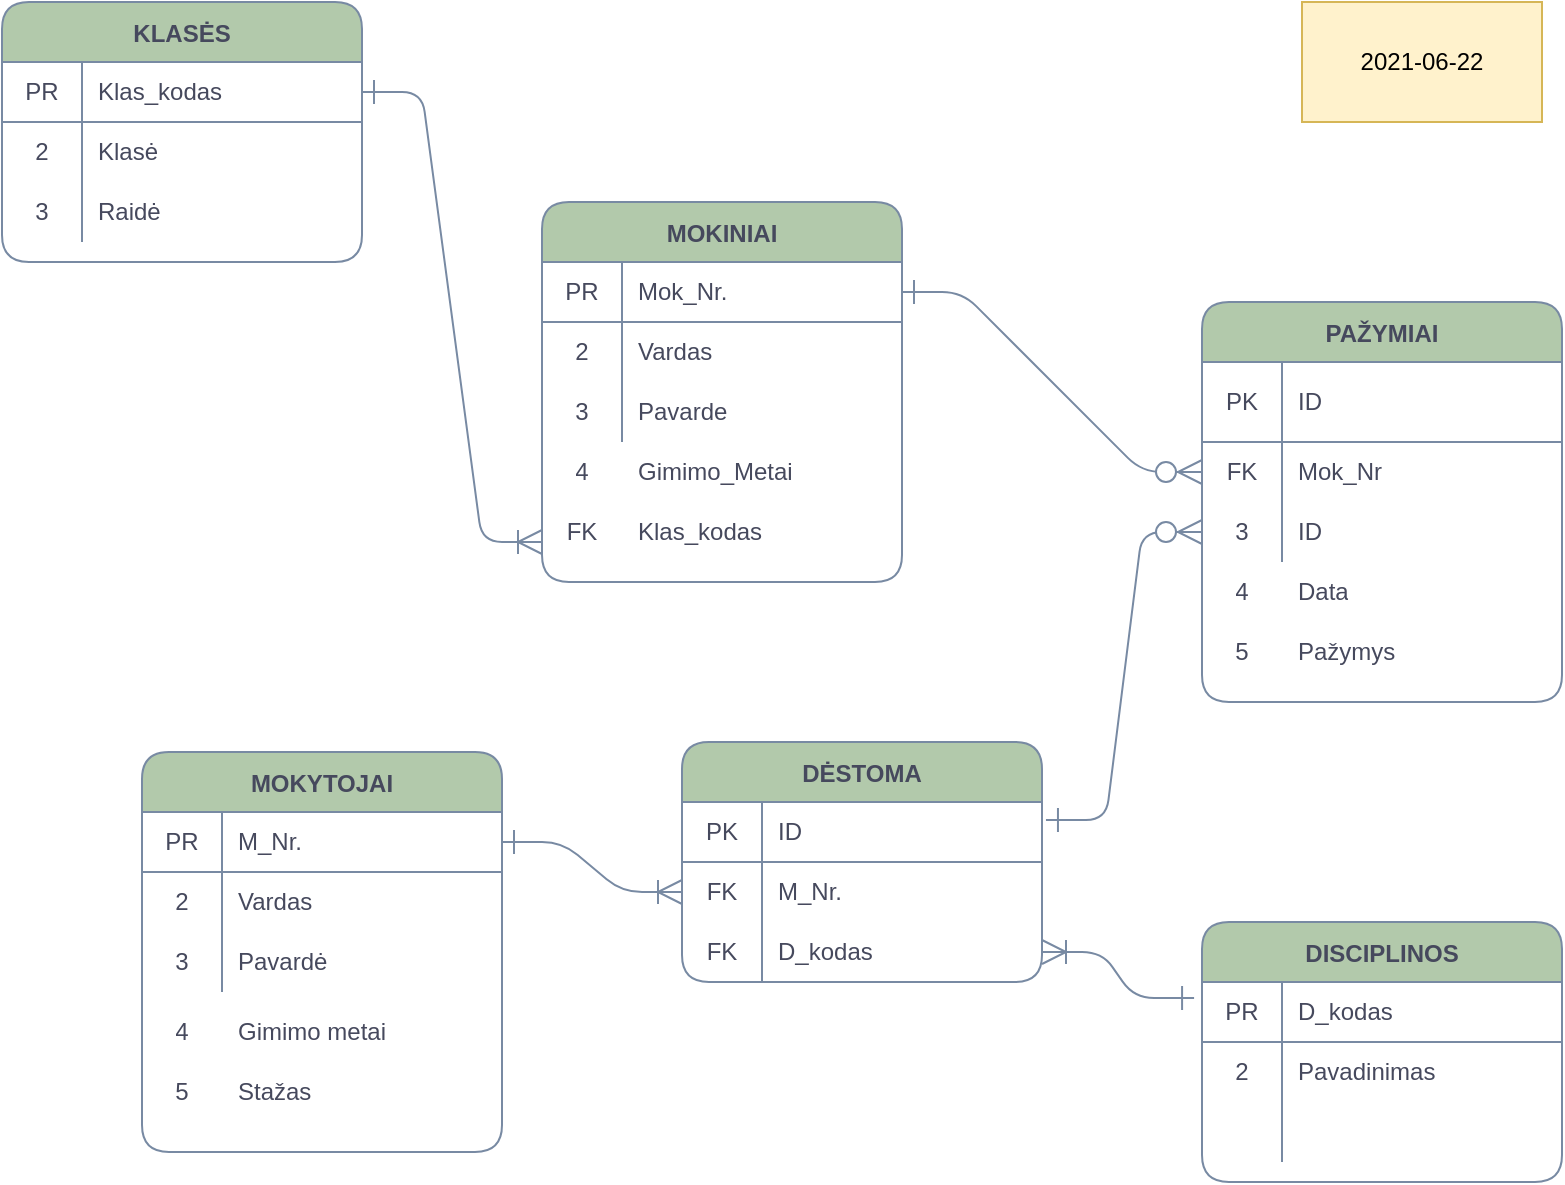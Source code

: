 <mxfile version="14.8.0" type="github">
  <diagram id="C5RBs43oDa-KdzZeNtuy" name="Page-1">
    <mxGraphModel dx="1422" dy="804" grid="1" gridSize="10" guides="1" tooltips="1" connect="1" arrows="1" fold="1" page="1" pageScale="1" pageWidth="827" pageHeight="1169" math="0" shadow="0">
      <root>
        <mxCell id="WIyWlLk6GJQsqaUBKTNV-0" />
        <mxCell id="WIyWlLk6GJQsqaUBKTNV-1" parent="WIyWlLk6GJQsqaUBKTNV-0" />
        <mxCell id="yv6Iep3xi78wKn3II4Aw-0" value="MOKINIAI" style="shape=table;startSize=30;container=1;collapsible=0;childLayout=tableLayout;fixedRows=1;rowLines=0;fontStyle=1;align=center;fillColor=#B2C9AB;strokeColor=#788AA3;fontColor=#46495D;rounded=1;" parent="WIyWlLk6GJQsqaUBKTNV-1" vertex="1">
          <mxGeometry x="290" y="110" width="180" height="190" as="geometry" />
        </mxCell>
        <mxCell id="yv6Iep3xi78wKn3II4Aw-1" value="" style="shape=partialRectangle;html=1;whiteSpace=wrap;collapsible=0;dropTarget=0;pointerEvents=0;fillColor=none;top=0;left=0;bottom=1;right=0;points=[[0,0.5],[1,0.5]];portConstraint=eastwest;strokeColor=#788AA3;fontColor=#46495D;rounded=1;" parent="yv6Iep3xi78wKn3II4Aw-0" vertex="1">
          <mxGeometry y="30" width="180" height="30" as="geometry" />
        </mxCell>
        <mxCell id="yv6Iep3xi78wKn3II4Aw-2" value="PR" style="shape=partialRectangle;html=1;whiteSpace=wrap;connectable=0;fillColor=none;top=0;left=0;bottom=0;right=0;overflow=hidden;strokeColor=#788AA3;fontColor=#46495D;rounded=1;" parent="yv6Iep3xi78wKn3II4Aw-1" vertex="1">
          <mxGeometry width="40" height="30" as="geometry" />
        </mxCell>
        <mxCell id="yv6Iep3xi78wKn3II4Aw-3" value="Mok_Nr." style="shape=partialRectangle;html=1;whiteSpace=wrap;connectable=0;fillColor=none;top=0;left=0;bottom=0;right=0;align=left;spacingLeft=6;overflow=hidden;strokeColor=#788AA3;fontColor=#46495D;rounded=1;" parent="yv6Iep3xi78wKn3II4Aw-1" vertex="1">
          <mxGeometry x="40" width="140" height="30" as="geometry" />
        </mxCell>
        <mxCell id="yv6Iep3xi78wKn3II4Aw-4" value="" style="shape=partialRectangle;html=1;whiteSpace=wrap;collapsible=0;dropTarget=0;pointerEvents=0;fillColor=none;top=0;left=0;bottom=0;right=0;points=[[0,0.5],[1,0.5]];portConstraint=eastwest;strokeColor=#788AA3;fontColor=#46495D;rounded=1;" parent="yv6Iep3xi78wKn3II4Aw-0" vertex="1">
          <mxGeometry y="60" width="180" height="30" as="geometry" />
        </mxCell>
        <mxCell id="yv6Iep3xi78wKn3II4Aw-5" value="2" style="shape=partialRectangle;html=1;whiteSpace=wrap;connectable=0;fillColor=none;top=0;left=0;bottom=0;right=0;overflow=hidden;strokeColor=#788AA3;fontColor=#46495D;rounded=1;" parent="yv6Iep3xi78wKn3II4Aw-4" vertex="1">
          <mxGeometry width="40" height="30" as="geometry" />
        </mxCell>
        <mxCell id="yv6Iep3xi78wKn3II4Aw-6" value="Vardas" style="shape=partialRectangle;html=1;whiteSpace=wrap;connectable=0;fillColor=none;top=0;left=0;bottom=0;right=0;align=left;spacingLeft=6;overflow=hidden;strokeColor=#788AA3;fontColor=#46495D;rounded=1;" parent="yv6Iep3xi78wKn3II4Aw-4" vertex="1">
          <mxGeometry x="40" width="140" height="30" as="geometry" />
        </mxCell>
        <mxCell id="yv6Iep3xi78wKn3II4Aw-7" value="" style="shape=partialRectangle;html=1;whiteSpace=wrap;collapsible=0;dropTarget=0;pointerEvents=0;fillColor=none;top=0;left=0;bottom=0;right=0;points=[[0,0.5],[1,0.5]];portConstraint=eastwest;strokeColor=#788AA3;fontColor=#46495D;rounded=1;" parent="yv6Iep3xi78wKn3II4Aw-0" vertex="1">
          <mxGeometry y="90" width="180" height="30" as="geometry" />
        </mxCell>
        <mxCell id="yv6Iep3xi78wKn3II4Aw-8" value="3" style="shape=partialRectangle;html=1;whiteSpace=wrap;connectable=0;fillColor=none;top=0;left=0;bottom=0;right=0;overflow=hidden;strokeColor=#788AA3;fontColor=#46495D;rounded=1;" parent="yv6Iep3xi78wKn3II4Aw-7" vertex="1">
          <mxGeometry width="40" height="30" as="geometry" />
        </mxCell>
        <mxCell id="yv6Iep3xi78wKn3II4Aw-9" value="Pavarde" style="shape=partialRectangle;html=1;whiteSpace=wrap;connectable=0;fillColor=none;top=0;left=0;bottom=0;right=0;align=left;spacingLeft=6;overflow=hidden;strokeColor=#788AA3;fontColor=#46495D;rounded=1;" parent="yv6Iep3xi78wKn3II4Aw-7" vertex="1">
          <mxGeometry x="40" width="140" height="30" as="geometry" />
        </mxCell>
        <mxCell id="yv6Iep3xi78wKn3II4Aw-10" value="MOKYTOJAI" style="shape=table;startSize=30;container=1;collapsible=0;childLayout=tableLayout;fixedRows=1;rowLines=0;fontStyle=1;align=center;fillColor=#B2C9AB;strokeColor=#788AA3;fontColor=#46495D;rounded=1;" parent="WIyWlLk6GJQsqaUBKTNV-1" vertex="1">
          <mxGeometry x="90" y="385" width="180" height="200" as="geometry" />
        </mxCell>
        <mxCell id="yv6Iep3xi78wKn3II4Aw-11" value="" style="shape=partialRectangle;html=1;whiteSpace=wrap;collapsible=0;dropTarget=0;pointerEvents=0;fillColor=none;top=0;left=0;bottom=1;right=0;points=[[0,0.5],[1,0.5]];portConstraint=eastwest;strokeColor=#788AA3;fontColor=#46495D;rounded=1;" parent="yv6Iep3xi78wKn3II4Aw-10" vertex="1">
          <mxGeometry y="30" width="180" height="30" as="geometry" />
        </mxCell>
        <mxCell id="yv6Iep3xi78wKn3II4Aw-12" value="PR" style="shape=partialRectangle;html=1;whiteSpace=wrap;connectable=0;fillColor=none;top=0;left=0;bottom=0;right=0;overflow=hidden;strokeColor=#788AA3;fontColor=#46495D;rounded=1;" parent="yv6Iep3xi78wKn3II4Aw-11" vertex="1">
          <mxGeometry width="40" height="30" as="geometry" />
        </mxCell>
        <mxCell id="yv6Iep3xi78wKn3II4Aw-13" value="M_Nr." style="shape=partialRectangle;html=1;whiteSpace=wrap;connectable=0;fillColor=none;top=0;left=0;bottom=0;right=0;align=left;spacingLeft=6;overflow=hidden;strokeColor=#788AA3;fontColor=#46495D;rounded=1;" parent="yv6Iep3xi78wKn3II4Aw-11" vertex="1">
          <mxGeometry x="40" width="140" height="30" as="geometry" />
        </mxCell>
        <mxCell id="yv6Iep3xi78wKn3II4Aw-14" value="" style="shape=partialRectangle;html=1;whiteSpace=wrap;collapsible=0;dropTarget=0;pointerEvents=0;fillColor=none;top=0;left=0;bottom=0;right=0;points=[[0,0.5],[1,0.5]];portConstraint=eastwest;strokeColor=#788AA3;fontColor=#46495D;rounded=1;" parent="yv6Iep3xi78wKn3II4Aw-10" vertex="1">
          <mxGeometry y="60" width="180" height="30" as="geometry" />
        </mxCell>
        <mxCell id="yv6Iep3xi78wKn3II4Aw-15" value="2" style="shape=partialRectangle;html=1;whiteSpace=wrap;connectable=0;fillColor=none;top=0;left=0;bottom=0;right=0;overflow=hidden;strokeColor=#788AA3;fontColor=#46495D;rounded=1;" parent="yv6Iep3xi78wKn3II4Aw-14" vertex="1">
          <mxGeometry width="40" height="30" as="geometry" />
        </mxCell>
        <mxCell id="yv6Iep3xi78wKn3II4Aw-16" value="Vardas" style="shape=partialRectangle;html=1;whiteSpace=wrap;connectable=0;fillColor=none;top=0;left=0;bottom=0;right=0;align=left;spacingLeft=6;overflow=hidden;strokeColor=#788AA3;fontColor=#46495D;rounded=1;" parent="yv6Iep3xi78wKn3II4Aw-14" vertex="1">
          <mxGeometry x="40" width="140" height="30" as="geometry" />
        </mxCell>
        <mxCell id="yv6Iep3xi78wKn3II4Aw-17" value="" style="shape=partialRectangle;html=1;whiteSpace=wrap;collapsible=0;dropTarget=0;pointerEvents=0;fillColor=none;top=0;left=0;bottom=0;right=0;points=[[0,0.5],[1,0.5]];portConstraint=eastwest;strokeColor=#788AA3;fontColor=#46495D;rounded=1;" parent="yv6Iep3xi78wKn3II4Aw-10" vertex="1">
          <mxGeometry y="90" width="180" height="30" as="geometry" />
        </mxCell>
        <mxCell id="yv6Iep3xi78wKn3II4Aw-18" value="3" style="shape=partialRectangle;html=1;whiteSpace=wrap;connectable=0;fillColor=none;top=0;left=0;bottom=0;right=0;overflow=hidden;strokeColor=#788AA3;fontColor=#46495D;rounded=1;" parent="yv6Iep3xi78wKn3II4Aw-17" vertex="1">
          <mxGeometry width="40" height="30" as="geometry" />
        </mxCell>
        <mxCell id="yv6Iep3xi78wKn3II4Aw-19" value="Pavardė" style="shape=partialRectangle;html=1;whiteSpace=wrap;connectable=0;fillColor=none;top=0;left=0;bottom=0;right=0;align=left;spacingLeft=6;overflow=hidden;strokeColor=#788AA3;fontColor=#46495D;rounded=1;" parent="yv6Iep3xi78wKn3II4Aw-17" vertex="1">
          <mxGeometry x="40" width="140" height="30" as="geometry" />
        </mxCell>
        <mxCell id="yv6Iep3xi78wKn3II4Aw-20" value="KLASĖS" style="shape=table;startSize=30;container=1;collapsible=0;childLayout=tableLayout;fixedRows=1;rowLines=0;fontStyle=1;align=center;fillColor=#B2C9AB;strokeColor=#788AA3;fontColor=#46495D;rounded=1;" parent="WIyWlLk6GJQsqaUBKTNV-1" vertex="1">
          <mxGeometry x="20" y="10" width="180" height="130" as="geometry" />
        </mxCell>
        <mxCell id="yv6Iep3xi78wKn3II4Aw-21" value="" style="shape=partialRectangle;html=1;whiteSpace=wrap;collapsible=0;dropTarget=0;pointerEvents=0;fillColor=none;top=0;left=0;bottom=1;right=0;points=[[0,0.5],[1,0.5]];portConstraint=eastwest;strokeColor=#788AA3;fontColor=#46495D;rounded=1;" parent="yv6Iep3xi78wKn3II4Aw-20" vertex="1">
          <mxGeometry y="30" width="180" height="30" as="geometry" />
        </mxCell>
        <mxCell id="yv6Iep3xi78wKn3II4Aw-22" value="PR" style="shape=partialRectangle;html=1;whiteSpace=wrap;connectable=0;fillColor=none;top=0;left=0;bottom=0;right=0;overflow=hidden;strokeColor=#788AA3;fontColor=#46495D;rounded=1;" parent="yv6Iep3xi78wKn3II4Aw-21" vertex="1">
          <mxGeometry width="40" height="30" as="geometry" />
        </mxCell>
        <mxCell id="yv6Iep3xi78wKn3II4Aw-23" value="Klas_kodas" style="shape=partialRectangle;html=1;whiteSpace=wrap;connectable=0;fillColor=none;top=0;left=0;bottom=0;right=0;align=left;spacingLeft=6;overflow=hidden;strokeColor=#788AA3;fontColor=#46495D;rounded=1;" parent="yv6Iep3xi78wKn3II4Aw-21" vertex="1">
          <mxGeometry x="40" width="140" height="30" as="geometry" />
        </mxCell>
        <mxCell id="yv6Iep3xi78wKn3II4Aw-24" value="" style="shape=partialRectangle;html=1;whiteSpace=wrap;collapsible=0;dropTarget=0;pointerEvents=0;fillColor=none;top=0;left=0;bottom=0;right=0;points=[[0,0.5],[1,0.5]];portConstraint=eastwest;strokeColor=#788AA3;fontColor=#46495D;rounded=1;" parent="yv6Iep3xi78wKn3II4Aw-20" vertex="1">
          <mxGeometry y="60" width="180" height="30" as="geometry" />
        </mxCell>
        <mxCell id="yv6Iep3xi78wKn3II4Aw-25" value="2" style="shape=partialRectangle;html=1;whiteSpace=wrap;connectable=0;fillColor=none;top=0;left=0;bottom=0;right=0;overflow=hidden;strokeColor=#788AA3;fontColor=#46495D;rounded=1;" parent="yv6Iep3xi78wKn3II4Aw-24" vertex="1">
          <mxGeometry width="40" height="30" as="geometry" />
        </mxCell>
        <mxCell id="yv6Iep3xi78wKn3II4Aw-26" value="Klasė" style="shape=partialRectangle;html=1;whiteSpace=wrap;connectable=0;fillColor=none;top=0;left=0;bottom=0;right=0;align=left;spacingLeft=6;overflow=hidden;strokeColor=#788AA3;fontColor=#46495D;rounded=1;" parent="yv6Iep3xi78wKn3II4Aw-24" vertex="1">
          <mxGeometry x="40" width="140" height="30" as="geometry" />
        </mxCell>
        <mxCell id="yv6Iep3xi78wKn3II4Aw-27" value="" style="shape=partialRectangle;html=1;whiteSpace=wrap;collapsible=0;dropTarget=0;pointerEvents=0;fillColor=none;top=0;left=0;bottom=0;right=0;points=[[0,0.5],[1,0.5]];portConstraint=eastwest;strokeColor=#788AA3;fontColor=#46495D;rounded=1;" parent="yv6Iep3xi78wKn3II4Aw-20" vertex="1">
          <mxGeometry y="90" width="180" height="30" as="geometry" />
        </mxCell>
        <mxCell id="yv6Iep3xi78wKn3II4Aw-28" value="3" style="shape=partialRectangle;html=1;whiteSpace=wrap;connectable=0;fillColor=none;top=0;left=0;bottom=0;right=0;overflow=hidden;strokeColor=#788AA3;fontColor=#46495D;rounded=1;" parent="yv6Iep3xi78wKn3II4Aw-27" vertex="1">
          <mxGeometry width="40" height="30" as="geometry" />
        </mxCell>
        <mxCell id="yv6Iep3xi78wKn3II4Aw-29" value="Raidė" style="shape=partialRectangle;html=1;whiteSpace=wrap;connectable=0;fillColor=none;top=0;left=0;bottom=0;right=0;align=left;spacingLeft=6;overflow=hidden;strokeColor=#788AA3;fontColor=#46495D;rounded=1;" parent="yv6Iep3xi78wKn3II4Aw-27" vertex="1">
          <mxGeometry x="40" width="140" height="30" as="geometry" />
        </mxCell>
        <mxCell id="yv6Iep3xi78wKn3II4Aw-30" value="PAŽYMIAI" style="shape=table;startSize=30;container=1;collapsible=0;childLayout=tableLayout;fixedRows=1;rowLines=0;fontStyle=1;align=center;fillColor=#B2C9AB;strokeColor=#788AA3;fontColor=#46495D;rounded=1;" parent="WIyWlLk6GJQsqaUBKTNV-1" vertex="1">
          <mxGeometry x="620" y="160" width="180" height="200" as="geometry" />
        </mxCell>
        <mxCell id="yv6Iep3xi78wKn3II4Aw-31" value="" style="shape=partialRectangle;html=1;whiteSpace=wrap;collapsible=0;dropTarget=0;pointerEvents=0;fillColor=none;top=0;left=0;bottom=1;right=0;points=[[0,0.5],[1,0.5]];portConstraint=eastwest;strokeColor=#788AA3;fontColor=#46495D;rounded=1;" parent="yv6Iep3xi78wKn3II4Aw-30" vertex="1">
          <mxGeometry y="30" width="180" height="40" as="geometry" />
        </mxCell>
        <mxCell id="yv6Iep3xi78wKn3II4Aw-32" value="PK" style="shape=partialRectangle;html=1;whiteSpace=wrap;connectable=0;fillColor=none;top=0;left=0;bottom=0;right=0;overflow=hidden;strokeColor=#788AA3;fontColor=#46495D;rounded=1;" parent="yv6Iep3xi78wKn3II4Aw-31" vertex="1">
          <mxGeometry width="40" height="40" as="geometry" />
        </mxCell>
        <mxCell id="yv6Iep3xi78wKn3II4Aw-33" value="ID" style="shape=partialRectangle;html=1;whiteSpace=wrap;connectable=0;fillColor=none;top=0;left=0;bottom=0;right=0;align=left;spacingLeft=6;overflow=hidden;strokeColor=#788AA3;fontColor=#46495D;rounded=1;" parent="yv6Iep3xi78wKn3II4Aw-31" vertex="1">
          <mxGeometry x="40" width="140" height="40" as="geometry" />
        </mxCell>
        <mxCell id="yv6Iep3xi78wKn3II4Aw-34" value="" style="shape=partialRectangle;html=1;whiteSpace=wrap;collapsible=0;dropTarget=0;pointerEvents=0;fillColor=none;top=0;left=0;bottom=0;right=0;points=[[0,0.5],[1,0.5]];portConstraint=eastwest;strokeColor=#788AA3;fontColor=#46495D;rounded=1;" parent="yv6Iep3xi78wKn3II4Aw-30" vertex="1">
          <mxGeometry y="70" width="180" height="30" as="geometry" />
        </mxCell>
        <mxCell id="yv6Iep3xi78wKn3II4Aw-35" value="FK" style="shape=partialRectangle;html=1;whiteSpace=wrap;connectable=0;fillColor=none;top=0;left=0;bottom=0;right=0;overflow=hidden;strokeColor=#788AA3;fontColor=#46495D;rounded=1;" parent="yv6Iep3xi78wKn3II4Aw-34" vertex="1">
          <mxGeometry width="40" height="30" as="geometry" />
        </mxCell>
        <mxCell id="yv6Iep3xi78wKn3II4Aw-36" value="Mok_Nr" style="shape=partialRectangle;html=1;whiteSpace=wrap;connectable=0;fillColor=none;top=0;left=0;bottom=0;right=0;align=left;spacingLeft=6;overflow=hidden;strokeColor=#788AA3;fontColor=#46495D;rounded=1;" parent="yv6Iep3xi78wKn3II4Aw-34" vertex="1">
          <mxGeometry x="40" width="140" height="30" as="geometry" />
        </mxCell>
        <mxCell id="yv6Iep3xi78wKn3II4Aw-37" value="" style="shape=partialRectangle;html=1;whiteSpace=wrap;collapsible=0;dropTarget=0;pointerEvents=0;fillColor=none;top=0;left=0;bottom=0;right=0;points=[[0,0.5],[1,0.5]];portConstraint=eastwest;strokeColor=#788AA3;fontColor=#46495D;rounded=1;" parent="yv6Iep3xi78wKn3II4Aw-30" vertex="1">
          <mxGeometry y="100" width="180" height="30" as="geometry" />
        </mxCell>
        <mxCell id="yv6Iep3xi78wKn3II4Aw-38" value="3" style="shape=partialRectangle;html=1;whiteSpace=wrap;connectable=0;fillColor=none;top=0;left=0;bottom=0;right=0;overflow=hidden;strokeColor=#788AA3;fontColor=#46495D;rounded=1;" parent="yv6Iep3xi78wKn3II4Aw-37" vertex="1">
          <mxGeometry width="40" height="30" as="geometry" />
        </mxCell>
        <mxCell id="yv6Iep3xi78wKn3II4Aw-39" value="ID" style="shape=partialRectangle;html=1;whiteSpace=wrap;connectable=0;fillColor=none;top=0;left=0;bottom=0;right=0;align=left;spacingLeft=6;overflow=hidden;strokeColor=#788AA3;fontColor=#46495D;rounded=1;" parent="yv6Iep3xi78wKn3II4Aw-37" vertex="1">
          <mxGeometry x="40" width="140" height="30" as="geometry" />
        </mxCell>
        <mxCell id="yv6Iep3xi78wKn3II4Aw-50" value="DISCIPLINOS" style="shape=table;startSize=30;container=1;collapsible=0;childLayout=tableLayout;fixedRows=1;rowLines=0;fontStyle=1;align=center;fillColor=#B2C9AB;strokeColor=#788AA3;fontColor=#46495D;rounded=1;" parent="WIyWlLk6GJQsqaUBKTNV-1" vertex="1">
          <mxGeometry x="620" y="470" width="180" height="130" as="geometry" />
        </mxCell>
        <mxCell id="yv6Iep3xi78wKn3II4Aw-51" value="" style="shape=partialRectangle;html=1;whiteSpace=wrap;collapsible=0;dropTarget=0;pointerEvents=0;fillColor=none;top=0;left=0;bottom=1;right=0;points=[[0,0.5],[1,0.5]];portConstraint=eastwest;strokeColor=#788AA3;fontColor=#46495D;rounded=1;" parent="yv6Iep3xi78wKn3II4Aw-50" vertex="1">
          <mxGeometry y="30" width="180" height="30" as="geometry" />
        </mxCell>
        <mxCell id="yv6Iep3xi78wKn3II4Aw-52" value="PR" style="shape=partialRectangle;html=1;whiteSpace=wrap;connectable=0;fillColor=none;top=0;left=0;bottom=0;right=0;overflow=hidden;strokeColor=#788AA3;fontColor=#46495D;rounded=1;" parent="yv6Iep3xi78wKn3II4Aw-51" vertex="1">
          <mxGeometry width="40" height="30" as="geometry" />
        </mxCell>
        <mxCell id="yv6Iep3xi78wKn3II4Aw-53" value="D_kodas" style="shape=partialRectangle;html=1;whiteSpace=wrap;connectable=0;fillColor=none;top=0;left=0;bottom=0;right=0;align=left;spacingLeft=6;overflow=hidden;strokeColor=#788AA3;fontColor=#46495D;rounded=1;" parent="yv6Iep3xi78wKn3II4Aw-51" vertex="1">
          <mxGeometry x="40" width="140" height="30" as="geometry" />
        </mxCell>
        <mxCell id="yv6Iep3xi78wKn3II4Aw-54" value="" style="shape=partialRectangle;html=1;whiteSpace=wrap;collapsible=0;dropTarget=0;pointerEvents=0;fillColor=none;top=0;left=0;bottom=0;right=0;points=[[0,0.5],[1,0.5]];portConstraint=eastwest;strokeColor=#788AA3;fontColor=#46495D;rounded=1;" parent="yv6Iep3xi78wKn3II4Aw-50" vertex="1">
          <mxGeometry y="60" width="180" height="30" as="geometry" />
        </mxCell>
        <mxCell id="yv6Iep3xi78wKn3II4Aw-55" value="2" style="shape=partialRectangle;html=1;whiteSpace=wrap;connectable=0;fillColor=none;top=0;left=0;bottom=0;right=0;overflow=hidden;strokeColor=#788AA3;fontColor=#46495D;rounded=1;" parent="yv6Iep3xi78wKn3II4Aw-54" vertex="1">
          <mxGeometry width="40" height="30" as="geometry" />
        </mxCell>
        <mxCell id="yv6Iep3xi78wKn3II4Aw-56" value="Pavadinimas" style="shape=partialRectangle;html=1;whiteSpace=wrap;connectable=0;fillColor=none;top=0;left=0;bottom=0;right=0;align=left;spacingLeft=6;overflow=hidden;strokeColor=#788AA3;fontColor=#46495D;rounded=1;" parent="yv6Iep3xi78wKn3II4Aw-54" vertex="1">
          <mxGeometry x="40" width="140" height="30" as="geometry" />
        </mxCell>
        <mxCell id="yv6Iep3xi78wKn3II4Aw-57" value="" style="shape=partialRectangle;html=1;whiteSpace=wrap;collapsible=0;dropTarget=0;pointerEvents=0;fillColor=none;top=0;left=0;bottom=0;right=0;points=[[0,0.5],[1,0.5]];portConstraint=eastwest;strokeColor=#788AA3;fontColor=#46495D;rounded=1;" parent="yv6Iep3xi78wKn3II4Aw-50" vertex="1">
          <mxGeometry y="90" width="180" height="30" as="geometry" />
        </mxCell>
        <mxCell id="yv6Iep3xi78wKn3II4Aw-58" value="" style="shape=partialRectangle;html=1;whiteSpace=wrap;connectable=0;fillColor=none;top=0;left=0;bottom=0;right=0;overflow=hidden;strokeColor=#788AA3;fontColor=#46495D;rounded=1;" parent="yv6Iep3xi78wKn3II4Aw-57" vertex="1">
          <mxGeometry width="40" height="30" as="geometry" />
        </mxCell>
        <mxCell id="yv6Iep3xi78wKn3II4Aw-59" value="" style="shape=partialRectangle;html=1;whiteSpace=wrap;connectable=0;fillColor=none;top=0;left=0;bottom=0;right=0;align=left;spacingLeft=6;overflow=hidden;strokeColor=#788AA3;fontColor=#46495D;rounded=1;" parent="yv6Iep3xi78wKn3II4Aw-57" vertex="1">
          <mxGeometry x="40" width="140" height="30" as="geometry" />
        </mxCell>
        <mxCell id="yv6Iep3xi78wKn3II4Aw-60" value="DĖSTOMA" style="shape=table;startSize=30;container=1;collapsible=0;childLayout=tableLayout;fixedRows=1;rowLines=0;fontStyle=1;align=center;fillColor=#B2C9AB;strokeColor=#788AA3;fontColor=#46495D;rounded=1;" parent="WIyWlLk6GJQsqaUBKTNV-1" vertex="1">
          <mxGeometry x="360" y="380" width="180" height="120" as="geometry" />
        </mxCell>
        <mxCell id="yv6Iep3xi78wKn3II4Aw-61" value="" style="shape=partialRectangle;html=1;whiteSpace=wrap;collapsible=0;dropTarget=0;pointerEvents=0;fillColor=none;top=0;left=0;bottom=1;right=0;points=[[0,0.5],[1,0.5]];portConstraint=eastwest;strokeColor=#788AA3;fontColor=#46495D;rounded=1;" parent="yv6Iep3xi78wKn3II4Aw-60" vertex="1">
          <mxGeometry y="30" width="180" height="30" as="geometry" />
        </mxCell>
        <mxCell id="yv6Iep3xi78wKn3II4Aw-62" value="PK" style="shape=partialRectangle;html=1;whiteSpace=wrap;connectable=0;fillColor=none;top=0;left=0;bottom=0;right=0;overflow=hidden;strokeColor=#788AA3;fontColor=#46495D;rounded=1;" parent="yv6Iep3xi78wKn3II4Aw-61" vertex="1">
          <mxGeometry width="40" height="30" as="geometry" />
        </mxCell>
        <mxCell id="yv6Iep3xi78wKn3II4Aw-63" value="ID" style="shape=partialRectangle;html=1;whiteSpace=wrap;connectable=0;fillColor=none;top=0;left=0;bottom=0;right=0;align=left;spacingLeft=6;overflow=hidden;strokeColor=#788AA3;fontColor=#46495D;rounded=1;" parent="yv6Iep3xi78wKn3II4Aw-61" vertex="1">
          <mxGeometry x="40" width="140" height="30" as="geometry" />
        </mxCell>
        <mxCell id="yv6Iep3xi78wKn3II4Aw-64" value="" style="shape=partialRectangle;html=1;whiteSpace=wrap;collapsible=0;dropTarget=0;pointerEvents=0;fillColor=none;top=0;left=0;bottom=0;right=0;points=[[0,0.5],[1,0.5]];portConstraint=eastwest;strokeColor=#788AA3;fontColor=#46495D;rounded=1;" parent="yv6Iep3xi78wKn3II4Aw-60" vertex="1">
          <mxGeometry y="60" width="180" height="30" as="geometry" />
        </mxCell>
        <mxCell id="yv6Iep3xi78wKn3II4Aw-65" value="FK" style="shape=partialRectangle;html=1;whiteSpace=wrap;connectable=0;fillColor=none;top=0;left=0;bottom=0;right=0;overflow=hidden;strokeColor=#788AA3;fontColor=#46495D;rounded=1;" parent="yv6Iep3xi78wKn3II4Aw-64" vertex="1">
          <mxGeometry width="40" height="30" as="geometry" />
        </mxCell>
        <mxCell id="yv6Iep3xi78wKn3II4Aw-66" value="M_Nr." style="shape=partialRectangle;html=1;whiteSpace=wrap;connectable=0;fillColor=none;top=0;left=0;bottom=0;right=0;align=left;spacingLeft=6;overflow=hidden;strokeColor=#788AA3;fontColor=#46495D;rounded=1;" parent="yv6Iep3xi78wKn3II4Aw-64" vertex="1">
          <mxGeometry x="40" width="140" height="30" as="geometry" />
        </mxCell>
        <mxCell id="yv6Iep3xi78wKn3II4Aw-67" value="" style="shape=partialRectangle;html=1;whiteSpace=wrap;collapsible=0;dropTarget=0;pointerEvents=0;fillColor=none;top=0;left=0;bottom=0;right=0;points=[[0,0.5],[1,0.5]];portConstraint=eastwest;strokeColor=#788AA3;fontColor=#46495D;rounded=1;" parent="yv6Iep3xi78wKn3II4Aw-60" vertex="1">
          <mxGeometry y="90" width="180" height="30" as="geometry" />
        </mxCell>
        <mxCell id="yv6Iep3xi78wKn3II4Aw-68" value="FK" style="shape=partialRectangle;html=1;whiteSpace=wrap;connectable=0;fillColor=none;top=0;left=0;bottom=0;right=0;overflow=hidden;strokeColor=#788AA3;fontColor=#46495D;rounded=1;" parent="yv6Iep3xi78wKn3II4Aw-67" vertex="1">
          <mxGeometry width="40" height="30" as="geometry" />
        </mxCell>
        <mxCell id="yv6Iep3xi78wKn3II4Aw-69" value="D_kodas" style="shape=partialRectangle;html=1;whiteSpace=wrap;connectable=0;fillColor=none;top=0;left=0;bottom=0;right=0;align=left;spacingLeft=6;overflow=hidden;strokeColor=#788AA3;fontColor=#46495D;rounded=1;" parent="yv6Iep3xi78wKn3II4Aw-67" vertex="1">
          <mxGeometry x="40" width="140" height="30" as="geometry" />
        </mxCell>
        <mxCell id="yv6Iep3xi78wKn3II4Aw-70" value="Gimimo_Metai" style="shape=partialRectangle;html=1;whiteSpace=wrap;connectable=0;fillColor=none;top=0;left=0;bottom=0;right=0;align=left;spacingLeft=6;overflow=hidden;strokeColor=#788AA3;fontColor=#46495D;rounded=1;" parent="WIyWlLk6GJQsqaUBKTNV-1" vertex="1">
          <mxGeometry x="330" y="230" width="140" height="30" as="geometry" />
        </mxCell>
        <mxCell id="yv6Iep3xi78wKn3II4Aw-71" value="Klas_kodas" style="shape=partialRectangle;html=1;whiteSpace=wrap;connectable=0;fillColor=none;top=0;left=0;bottom=0;right=0;align=left;spacingLeft=6;overflow=hidden;strokeColor=#788AA3;fontColor=#46495D;rounded=1;" parent="WIyWlLk6GJQsqaUBKTNV-1" vertex="1">
          <mxGeometry x="330" y="260" width="140" height="30" as="geometry" />
        </mxCell>
        <mxCell id="yv6Iep3xi78wKn3II4Aw-74" value="Gimimo metai" style="shape=partialRectangle;html=1;whiteSpace=wrap;connectable=0;fillColor=none;top=0;left=0;bottom=0;right=0;align=left;spacingLeft=6;overflow=hidden;strokeColor=#788AA3;fontColor=#46495D;rounded=1;" parent="WIyWlLk6GJQsqaUBKTNV-1" vertex="1">
          <mxGeometry x="130" y="510" width="140" height="30" as="geometry" />
        </mxCell>
        <mxCell id="yv6Iep3xi78wKn3II4Aw-76" value="Stažas" style="shape=partialRectangle;html=1;whiteSpace=wrap;connectable=0;fillColor=none;top=0;left=0;bottom=0;right=0;align=left;spacingLeft=6;overflow=hidden;strokeColor=#788AA3;fontColor=#46495D;rounded=1;" parent="WIyWlLk6GJQsqaUBKTNV-1" vertex="1">
          <mxGeometry x="130" y="540" width="140" height="30" as="geometry" />
        </mxCell>
        <mxCell id="yv6Iep3xi78wKn3II4Aw-77" value="4" style="shape=partialRectangle;html=1;whiteSpace=wrap;connectable=0;fillColor=none;top=0;left=0;bottom=0;right=0;overflow=hidden;strokeColor=#788AA3;fontColor=#46495D;rounded=1;" parent="WIyWlLk6GJQsqaUBKTNV-1" vertex="1">
          <mxGeometry x="90" y="510" width="40" height="30" as="geometry" />
        </mxCell>
        <mxCell id="yv6Iep3xi78wKn3II4Aw-78" value="5" style="shape=partialRectangle;html=1;whiteSpace=wrap;connectable=0;fillColor=none;top=0;left=0;bottom=0;right=0;overflow=hidden;strokeColor=#788AA3;fontColor=#46495D;rounded=1;" parent="WIyWlLk6GJQsqaUBKTNV-1" vertex="1">
          <mxGeometry x="90" y="540" width="40" height="30" as="geometry" />
        </mxCell>
        <mxCell id="yv6Iep3xi78wKn3II4Aw-80" value="4" style="shape=partialRectangle;html=1;whiteSpace=wrap;connectable=0;fillColor=none;top=0;left=0;bottom=0;right=0;overflow=hidden;strokeColor=#788AA3;fontColor=#46495D;rounded=1;" parent="WIyWlLk6GJQsqaUBKTNV-1" vertex="1">
          <mxGeometry x="620" y="290" width="40" height="30" as="geometry" />
        </mxCell>
        <mxCell id="yv6Iep3xi78wKn3II4Aw-81" value="4" style="shape=partialRectangle;html=1;whiteSpace=wrap;connectable=0;fillColor=none;top=0;left=0;bottom=0;right=0;overflow=hidden;strokeColor=#788AA3;fontColor=#46495D;rounded=1;" parent="WIyWlLk6GJQsqaUBKTNV-1" vertex="1">
          <mxGeometry x="290" y="230" width="40" height="30" as="geometry" />
        </mxCell>
        <mxCell id="yv6Iep3xi78wKn3II4Aw-82" value="FK" style="shape=partialRectangle;html=1;whiteSpace=wrap;connectable=0;fillColor=none;top=0;left=0;bottom=0;right=0;overflow=hidden;strokeColor=#788AA3;fontColor=#46495D;rounded=1;" parent="WIyWlLk6GJQsqaUBKTNV-1" vertex="1">
          <mxGeometry x="290" y="260" width="40" height="30" as="geometry" />
        </mxCell>
        <mxCell id="yv6Iep3xi78wKn3II4Aw-84" value="Data" style="shape=partialRectangle;html=1;whiteSpace=wrap;connectable=0;fillColor=none;top=0;left=0;bottom=0;right=0;align=left;spacingLeft=6;overflow=hidden;strokeColor=#788AA3;fontColor=#46495D;rounded=1;" parent="WIyWlLk6GJQsqaUBKTNV-1" vertex="1">
          <mxGeometry x="660" y="290" width="140" height="30" as="geometry" />
        </mxCell>
        <mxCell id="yv6Iep3xi78wKn3II4Aw-91" value="" style="edgeStyle=entityRelationEdgeStyle;fontSize=12;html=1;endArrow=ERoneToMany;startArrow=ERone;fontColor=#46495D;startSize=10;endSize=10;strokeColor=#788AA3;fillColor=#B2C9AB;startFill=0;exitX=1;exitY=0.5;exitDx=0;exitDy=0;" parent="WIyWlLk6GJQsqaUBKTNV-1" source="yv6Iep3xi78wKn3II4Aw-21" edge="1">
          <mxGeometry width="100" height="100" relative="1" as="geometry">
            <mxPoint x="200" y="120" as="sourcePoint" />
            <mxPoint x="290" y="280" as="targetPoint" />
          </mxGeometry>
        </mxCell>
        <mxCell id="yv6Iep3xi78wKn3II4Aw-92" value="" style="edgeStyle=entityRelationEdgeStyle;fontSize=12;html=1;endArrow=ERoneToMany;startArrow=ERone;fontColor=#46495D;startSize=10;endSize=10;strokeColor=#788AA3;fillColor=#B2C9AB;startFill=0;exitX=1;exitY=0.5;exitDx=0;exitDy=0;entryX=0;entryY=0.5;entryDx=0;entryDy=0;" parent="WIyWlLk6GJQsqaUBKTNV-1" source="yv6Iep3xi78wKn3II4Aw-11" target="yv6Iep3xi78wKn3II4Aw-64" edge="1">
          <mxGeometry width="100" height="100" relative="1" as="geometry">
            <mxPoint x="420" y="530" as="sourcePoint" />
            <mxPoint x="320" y="680" as="targetPoint" />
          </mxGeometry>
        </mxCell>
        <mxCell id="yv6Iep3xi78wKn3II4Aw-93" value="" style="edgeStyle=entityRelationEdgeStyle;fontSize=12;html=1;endArrow=ERoneToMany;startArrow=ERone;fontColor=#46495D;startSize=10;endSize=10;strokeColor=#788AA3;fillColor=#B2C9AB;startFill=0;exitX=-0.022;exitY=0.267;exitDx=0;exitDy=0;entryX=1;entryY=0.5;entryDx=0;entryDy=0;exitPerimeter=0;" parent="WIyWlLk6GJQsqaUBKTNV-1" source="yv6Iep3xi78wKn3II4Aw-51" target="yv6Iep3xi78wKn3II4Aw-67" edge="1">
          <mxGeometry width="100" height="100" relative="1" as="geometry">
            <mxPoint x="470" y="585" as="sourcePoint" />
            <mxPoint x="550" y="560" as="targetPoint" />
          </mxGeometry>
        </mxCell>
        <mxCell id="yv6Iep3xi78wKn3II4Aw-94" value="" style="edgeStyle=entityRelationEdgeStyle;fontSize=12;html=1;endArrow=ERzeroToMany;startArrow=ERone;fontColor=#46495D;startSize=10;endSize=10;strokeColor=#788AA3;fillColor=#B2C9AB;startFill=0;exitX=1;exitY=0.5;exitDx=0;exitDy=0;entryX=0;entryY=0.5;entryDx=0;entryDy=0;endFill=1;" parent="WIyWlLk6GJQsqaUBKTNV-1" source="yv6Iep3xi78wKn3II4Aw-1" target="yv6Iep3xi78wKn3II4Aw-34" edge="1">
          <mxGeometry width="100" height="100" relative="1" as="geometry">
            <mxPoint x="380" y="65" as="sourcePoint" />
            <mxPoint x="280" y="215" as="targetPoint" />
          </mxGeometry>
        </mxCell>
        <mxCell id="yv6Iep3xi78wKn3II4Aw-95" value="" style="edgeStyle=entityRelationEdgeStyle;fontSize=12;html=1;endArrow=ERzeroToMany;startArrow=ERone;fontColor=#46495D;startSize=10;endSize=10;strokeColor=#788AA3;fillColor=#B2C9AB;startFill=0;exitX=1.011;exitY=0.3;exitDx=0;exitDy=0;endFill=1;exitPerimeter=0;entryX=0;entryY=0.5;entryDx=0;entryDy=0;" parent="WIyWlLk6GJQsqaUBKTNV-1" source="yv6Iep3xi78wKn3II4Aw-61" target="yv6Iep3xi78wKn3II4Aw-37" edge="1">
          <mxGeometry width="100" height="100" relative="1" as="geometry">
            <mxPoint x="283.96" y="251.99" as="sourcePoint" />
            <mxPoint x="610" y="240" as="targetPoint" />
          </mxGeometry>
        </mxCell>
        <mxCell id="ZAyCsQhGo7q-v1kiGei5-0" value="2021-06-22" style="rounded=0;whiteSpace=wrap;html=1;fillColor=#fff2cc;strokeColor=#d6b656;" parent="WIyWlLk6GJQsqaUBKTNV-1" vertex="1">
          <mxGeometry x="670" y="10" width="120" height="60" as="geometry" />
        </mxCell>
        <mxCell id="c4fF3caYa7ikS3ztntn_-0" value="5" style="shape=partialRectangle;html=1;whiteSpace=wrap;connectable=0;fillColor=none;top=0;left=0;bottom=0;right=0;overflow=hidden;strokeColor=#788AA3;fontColor=#46495D;rounded=1;" vertex="1" parent="WIyWlLk6GJQsqaUBKTNV-1">
          <mxGeometry x="620" y="320" width="40" height="30" as="geometry" />
        </mxCell>
        <mxCell id="c4fF3caYa7ikS3ztntn_-1" value="Pažymys" style="shape=partialRectangle;html=1;whiteSpace=wrap;connectable=0;fillColor=none;top=0;left=0;bottom=0;right=0;align=left;spacingLeft=6;overflow=hidden;strokeColor=#788AA3;fontColor=#46495D;rounded=1;" vertex="1" parent="WIyWlLk6GJQsqaUBKTNV-1">
          <mxGeometry x="660" y="320" width="140" height="30" as="geometry" />
        </mxCell>
      </root>
    </mxGraphModel>
  </diagram>
</mxfile>
